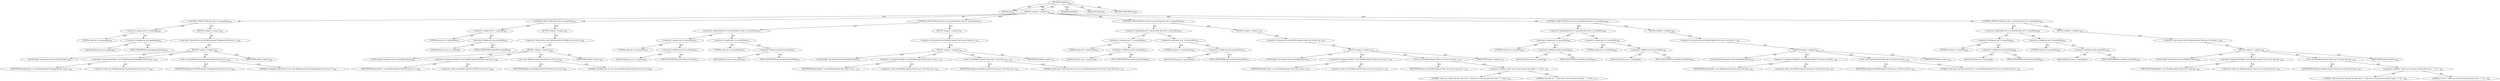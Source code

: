 digraph "validate" {  
"111669149706" [label = <(METHOD,validate)<SUB>462</SUB>> ]
"115964117012" [label = <(PARAM,this)<SUB>462</SUB>> ]
"25769803829" [label = <(BLOCK,&lt;empty&gt;,&lt;empty&gt;)<SUB>462</SUB>> ]
"47244640295" [label = <(CONTROL_STRUCTURE,IF,if (null == mypackage))<SUB>463</SUB>> ]
"30064771333" [label = <(&lt;operator&gt;.equals,null == mypackage)<SUB>463</SUB>> ]
"90194313284" [label = <(LITERAL,null,null == mypackage)<SUB>463</SUB>> ]
"30064771334" [label = <(&lt;operator&gt;.fieldAccess,this.mypackage)<SUB>463</SUB>> ]
"68719476962" [label = <(IDENTIFIER,this,null == mypackage)> ]
"55834574889" [label = <(FIELD_IDENTIFIER,mypackage,mypackage)<SUB>463</SUB>> ]
"25769803830" [label = <(BLOCK,&lt;empty&gt;,&lt;empty&gt;)<SUB>463</SUB>> ]
"30064771335" [label = <(&lt;operator&gt;.throw,throw new BuildException(&quot;Package/module must b...)<SUB>464</SUB>> ]
"25769803831" [label = <(BLOCK,&lt;empty&gt;,&lt;empty&gt;)<SUB>464</SUB>> ]
"94489280541" [label = <(LOCAL,$obj4: org.apache.tools.ant.BuildException)<SUB>464</SUB>> ]
"30064771336" [label = <(&lt;operator&gt;.assignment,$obj4 = new BuildException(&quot;Package/module must...)<SUB>464</SUB>> ]
"68719476963" [label = <(IDENTIFIER,$obj4,$obj4 = new BuildException(&quot;Package/module must...)<SUB>464</SUB>> ]
"30064771337" [label = <(&lt;operator&gt;.alloc,new BuildException(&quot;Package/module must be set.&quot;))<SUB>464</SUB>> ]
"30064771338" [label = <(&lt;init&gt;,new BuildException(&quot;Package/module must be set.&quot;))<SUB>464</SUB>> ]
"68719476964" [label = <(IDENTIFIER,$obj4,new BuildException(&quot;Package/module must be set.&quot;))<SUB>464</SUB>> ]
"90194313285" [label = <(LITERAL,&quot;Package/module must be set.&quot;,new BuildException(&quot;Package/module must be set.&quot;))<SUB>464</SUB>> ]
"68719476965" [label = <(IDENTIFIER,$obj4,&lt;empty&gt;)<SUB>464</SUB>> ]
"47244640296" [label = <(CONTROL_STRUCTURE,IF,if (null == mydestfile))<SUB>467</SUB>> ]
"30064771339" [label = <(&lt;operator&gt;.equals,null == mydestfile)<SUB>467</SUB>> ]
"90194313286" [label = <(LITERAL,null,null == mydestfile)<SUB>467</SUB>> ]
"30064771340" [label = <(&lt;operator&gt;.fieldAccess,this.mydestfile)<SUB>467</SUB>> ]
"68719476966" [label = <(IDENTIFIER,this,null == mydestfile)> ]
"55834574890" [label = <(FIELD_IDENTIFIER,mydestfile,mydestfile)<SUB>467</SUB>> ]
"25769803832" [label = <(BLOCK,&lt;empty&gt;,&lt;empty&gt;)<SUB>467</SUB>> ]
"30064771341" [label = <(&lt;operator&gt;.throw,throw new BuildException(&quot;Destfile must be set.&quot;);)<SUB>468</SUB>> ]
"25769803833" [label = <(BLOCK,&lt;empty&gt;,&lt;empty&gt;)<SUB>468</SUB>> ]
"94489280542" [label = <(LOCAL,$obj5: org.apache.tools.ant.BuildException)<SUB>468</SUB>> ]
"30064771342" [label = <(&lt;operator&gt;.assignment,$obj5 = new BuildException(&quot;Destfile must be se...)<SUB>468</SUB>> ]
"68719476967" [label = <(IDENTIFIER,$obj5,$obj5 = new BuildException(&quot;Destfile must be se...)<SUB>468</SUB>> ]
"30064771343" [label = <(&lt;operator&gt;.alloc,new BuildException(&quot;Destfile must be set.&quot;))<SUB>468</SUB>> ]
"30064771344" [label = <(&lt;init&gt;,new BuildException(&quot;Destfile must be set.&quot;))<SUB>468</SUB>> ]
"68719476968" [label = <(IDENTIFIER,$obj5,new BuildException(&quot;Destfile must be set.&quot;))<SUB>468</SUB>> ]
"90194313287" [label = <(LITERAL,&quot;Destfile must be set.&quot;,new BuildException(&quot;Destfile must be set.&quot;))<SUB>468</SUB>> ]
"68719476969" [label = <(IDENTIFIER,$obj5,&lt;empty&gt;)<SUB>468</SUB>> ]
"47244640297" [label = <(CONTROL_STRUCTURE,IF,if (null == mystartTag &amp;&amp; null == mystartDate))<SUB>471</SUB>> ]
"30064771345" [label = <(&lt;operator&gt;.logicalAnd,null == mystartTag &amp;&amp; null == mystartDate)<SUB>471</SUB>> ]
"30064771346" [label = <(&lt;operator&gt;.equals,null == mystartTag)<SUB>471</SUB>> ]
"90194313288" [label = <(LITERAL,null,null == mystartTag)<SUB>471</SUB>> ]
"30064771347" [label = <(&lt;operator&gt;.fieldAccess,this.mystartTag)<SUB>471</SUB>> ]
"68719476970" [label = <(IDENTIFIER,this,null == mystartTag)> ]
"55834574891" [label = <(FIELD_IDENTIFIER,mystartTag,mystartTag)<SUB>471</SUB>> ]
"30064771348" [label = <(&lt;operator&gt;.equals,null == mystartDate)<SUB>471</SUB>> ]
"90194313289" [label = <(LITERAL,null,null == mystartDate)<SUB>471</SUB>> ]
"30064771349" [label = <(&lt;operator&gt;.fieldAccess,this.mystartDate)<SUB>471</SUB>> ]
"68719476971" [label = <(IDENTIFIER,this,null == mystartDate)> ]
"55834574892" [label = <(FIELD_IDENTIFIER,mystartDate,mystartDate)<SUB>471</SUB>> ]
"25769803834" [label = <(BLOCK,&lt;empty&gt;,&lt;empty&gt;)<SUB>471</SUB>> ]
"30064771350" [label = <(&lt;operator&gt;.throw,throw new BuildException(&quot;Start tag or start da...)<SUB>472</SUB>> ]
"25769803835" [label = <(BLOCK,&lt;empty&gt;,&lt;empty&gt;)<SUB>472</SUB>> ]
"94489280543" [label = <(LOCAL,$obj6: org.apache.tools.ant.BuildException)<SUB>472</SUB>> ]
"30064771351" [label = <(&lt;operator&gt;.assignment,$obj6 = new BuildException(&quot;Start tag or start ...)<SUB>472</SUB>> ]
"68719476972" [label = <(IDENTIFIER,$obj6,$obj6 = new BuildException(&quot;Start tag or start ...)<SUB>472</SUB>> ]
"30064771352" [label = <(&lt;operator&gt;.alloc,new BuildException(&quot;Start tag or start date mus...)<SUB>472</SUB>> ]
"30064771353" [label = <(&lt;init&gt;,new BuildException(&quot;Start tag or start date mus...)<SUB>472</SUB>> ]
"68719476973" [label = <(IDENTIFIER,$obj6,new BuildException(&quot;Start tag or start date mus...)<SUB>472</SUB>> ]
"90194313290" [label = <(LITERAL,&quot;Start tag or start date must be set.&quot;,new BuildException(&quot;Start tag or start date mus...)<SUB>472</SUB>> ]
"68719476974" [label = <(IDENTIFIER,$obj6,&lt;empty&gt;)<SUB>472</SUB>> ]
"47244640298" [label = <(CONTROL_STRUCTURE,IF,if (null != mystartTag &amp;&amp; null != mystartDate))<SUB>475</SUB>> ]
"30064771354" [label = <(&lt;operator&gt;.logicalAnd,null != mystartTag &amp;&amp; null != mystartDate)<SUB>475</SUB>> ]
"30064771355" [label = <(&lt;operator&gt;.notEquals,null != mystartTag)<SUB>475</SUB>> ]
"90194313291" [label = <(LITERAL,null,null != mystartTag)<SUB>475</SUB>> ]
"30064771356" [label = <(&lt;operator&gt;.fieldAccess,this.mystartTag)<SUB>475</SUB>> ]
"68719476975" [label = <(IDENTIFIER,this,null != mystartTag)> ]
"55834574893" [label = <(FIELD_IDENTIFIER,mystartTag,mystartTag)<SUB>475</SUB>> ]
"30064771357" [label = <(&lt;operator&gt;.notEquals,null != mystartDate)<SUB>475</SUB>> ]
"90194313292" [label = <(LITERAL,null,null != mystartDate)<SUB>475</SUB>> ]
"30064771358" [label = <(&lt;operator&gt;.fieldAccess,this.mystartDate)<SUB>475</SUB>> ]
"68719476976" [label = <(IDENTIFIER,this,null != mystartDate)> ]
"55834574894" [label = <(FIELD_IDENTIFIER,mystartDate,mystartDate)<SUB>475</SUB>> ]
"25769803836" [label = <(BLOCK,&lt;empty&gt;,&lt;empty&gt;)<SUB>475</SUB>> ]
"30064771359" [label = <(&lt;operator&gt;.throw,throw new BuildException(&quot;Only one of start tag...)<SUB>476</SUB>> ]
"25769803837" [label = <(BLOCK,&lt;empty&gt;,&lt;empty&gt;)<SUB>476</SUB>> ]
"94489280544" [label = <(LOCAL,$obj7: org.apache.tools.ant.BuildException)<SUB>476</SUB>> ]
"30064771360" [label = <(&lt;operator&gt;.assignment,$obj7 = new BuildException(&quot;Only one of start t...)<SUB>476</SUB>> ]
"68719476977" [label = <(IDENTIFIER,$obj7,$obj7 = new BuildException(&quot;Only one of start t...)<SUB>476</SUB>> ]
"30064771361" [label = <(&lt;operator&gt;.alloc,new BuildException(&quot;Only one of start tag and s...)<SUB>476</SUB>> ]
"30064771362" [label = <(&lt;init&gt;,new BuildException(&quot;Only one of start tag and s...)<SUB>476</SUB>> ]
"68719476978" [label = <(IDENTIFIER,$obj7,new BuildException(&quot;Only one of start tag and s...)<SUB>476</SUB>> ]
"30064771363" [label = <(&lt;operator&gt;.addition,&quot;Only one of start tag and start date &quot; + &quot;must...)<SUB>476</SUB>> ]
"90194313293" [label = <(LITERAL,&quot;Only one of start tag and start date &quot;,&quot;Only one of start tag and start date &quot; + &quot;must...)<SUB>476</SUB>> ]
"90194313294" [label = <(LITERAL,&quot;must be set.&quot;,&quot;Only one of start tag and start date &quot; + &quot;must...)<SUB>477</SUB>> ]
"68719476979" [label = <(IDENTIFIER,$obj7,&lt;empty&gt;)<SUB>476</SUB>> ]
"47244640299" [label = <(CONTROL_STRUCTURE,IF,if (null == myendTag &amp;&amp; null == myendDate))<SUB>480</SUB>> ]
"30064771364" [label = <(&lt;operator&gt;.logicalAnd,null == myendTag &amp;&amp; null == myendDate)<SUB>480</SUB>> ]
"30064771365" [label = <(&lt;operator&gt;.equals,null == myendTag)<SUB>480</SUB>> ]
"90194313295" [label = <(LITERAL,null,null == myendTag)<SUB>480</SUB>> ]
"30064771366" [label = <(&lt;operator&gt;.fieldAccess,this.myendTag)<SUB>480</SUB>> ]
"68719476980" [label = <(IDENTIFIER,this,null == myendTag)> ]
"55834574895" [label = <(FIELD_IDENTIFIER,myendTag,myendTag)<SUB>480</SUB>> ]
"30064771367" [label = <(&lt;operator&gt;.equals,null == myendDate)<SUB>480</SUB>> ]
"90194313296" [label = <(LITERAL,null,null == myendDate)<SUB>480</SUB>> ]
"30064771368" [label = <(&lt;operator&gt;.fieldAccess,this.myendDate)<SUB>480</SUB>> ]
"68719476981" [label = <(IDENTIFIER,this,null == myendDate)> ]
"55834574896" [label = <(FIELD_IDENTIFIER,myendDate,myendDate)<SUB>480</SUB>> ]
"25769803838" [label = <(BLOCK,&lt;empty&gt;,&lt;empty&gt;)<SUB>480</SUB>> ]
"30064771369" [label = <(&lt;operator&gt;.throw,throw new BuildException(&quot;End tag or end date m...)<SUB>481</SUB>> ]
"25769803839" [label = <(BLOCK,&lt;empty&gt;,&lt;empty&gt;)<SUB>481</SUB>> ]
"94489280545" [label = <(LOCAL,$obj8: org.apache.tools.ant.BuildException)<SUB>481</SUB>> ]
"30064771370" [label = <(&lt;operator&gt;.assignment,$obj8 = new BuildException(&quot;End tag or end date...)<SUB>481</SUB>> ]
"68719476982" [label = <(IDENTIFIER,$obj8,$obj8 = new BuildException(&quot;End tag or end date...)<SUB>481</SUB>> ]
"30064771371" [label = <(&lt;operator&gt;.alloc,new BuildException(&quot;End tag or end date must be...)<SUB>481</SUB>> ]
"30064771372" [label = <(&lt;init&gt;,new BuildException(&quot;End tag or end date must be...)<SUB>481</SUB>> ]
"68719476983" [label = <(IDENTIFIER,$obj8,new BuildException(&quot;End tag or end date must be...)<SUB>481</SUB>> ]
"90194313297" [label = <(LITERAL,&quot;End tag or end date must be set.&quot;,new BuildException(&quot;End tag or end date must be...)<SUB>481</SUB>> ]
"68719476984" [label = <(IDENTIFIER,$obj8,&lt;empty&gt;)<SUB>481</SUB>> ]
"47244640300" [label = <(CONTROL_STRUCTURE,IF,if (null != myendTag &amp;&amp; null != myendDate))<SUB>484</SUB>> ]
"30064771373" [label = <(&lt;operator&gt;.logicalAnd,null != myendTag &amp;&amp; null != myendDate)<SUB>484</SUB>> ]
"30064771374" [label = <(&lt;operator&gt;.notEquals,null != myendTag)<SUB>484</SUB>> ]
"90194313298" [label = <(LITERAL,null,null != myendTag)<SUB>484</SUB>> ]
"30064771375" [label = <(&lt;operator&gt;.fieldAccess,this.myendTag)<SUB>484</SUB>> ]
"68719476985" [label = <(IDENTIFIER,this,null != myendTag)> ]
"55834574897" [label = <(FIELD_IDENTIFIER,myendTag,myendTag)<SUB>484</SUB>> ]
"30064771376" [label = <(&lt;operator&gt;.notEquals,null != myendDate)<SUB>484</SUB>> ]
"90194313299" [label = <(LITERAL,null,null != myendDate)<SUB>484</SUB>> ]
"30064771377" [label = <(&lt;operator&gt;.fieldAccess,this.myendDate)<SUB>484</SUB>> ]
"68719476986" [label = <(IDENTIFIER,this,null != myendDate)> ]
"55834574898" [label = <(FIELD_IDENTIFIER,myendDate,myendDate)<SUB>484</SUB>> ]
"25769803840" [label = <(BLOCK,&lt;empty&gt;,&lt;empty&gt;)<SUB>484</SUB>> ]
"30064771378" [label = <(&lt;operator&gt;.throw,throw new BuildException(&quot;Only one of end tag a...)<SUB>485</SUB>> ]
"25769803841" [label = <(BLOCK,&lt;empty&gt;,&lt;empty&gt;)<SUB>485</SUB>> ]
"94489280546" [label = <(LOCAL,$obj9: org.apache.tools.ant.BuildException)<SUB>485</SUB>> ]
"30064771379" [label = <(&lt;operator&gt;.assignment,$obj9 = new BuildException(&quot;Only one of end tag...)<SUB>485</SUB>> ]
"68719476987" [label = <(IDENTIFIER,$obj9,$obj9 = new BuildException(&quot;Only one of end tag...)<SUB>485</SUB>> ]
"30064771380" [label = <(&lt;operator&gt;.alloc,new BuildException(&quot;Only one of end tag and end...)<SUB>485</SUB>> ]
"30064771381" [label = <(&lt;init&gt;,new BuildException(&quot;Only one of end tag and end...)<SUB>485</SUB>> ]
"68719476988" [label = <(IDENTIFIER,$obj9,new BuildException(&quot;Only one of end tag and end...)<SUB>485</SUB>> ]
"30064771382" [label = <(&lt;operator&gt;.addition,&quot;Only one of end tag and end date must &quot; + &quot;be ...)<SUB>485</SUB>> ]
"90194313300" [label = <(LITERAL,&quot;Only one of end tag and end date must &quot;,&quot;Only one of end tag and end date must &quot; + &quot;be ...)<SUB>485</SUB>> ]
"90194313301" [label = <(LITERAL,&quot;be set.&quot;,&quot;Only one of end tag and end date must &quot; + &quot;be ...)<SUB>486</SUB>> ]
"68719476989" [label = <(IDENTIFIER,$obj9,&lt;empty&gt;)<SUB>485</SUB>> ]
"133143986209" [label = <(MODIFIER,PRIVATE)> ]
"133143986210" [label = <(MODIFIER,VIRTUAL)> ]
"128849018890" [label = <(METHOD_RETURN,void)<SUB>462</SUB>> ]
  "111669149706" -> "115964117012"  [ label = "AST: "] 
  "111669149706" -> "25769803829"  [ label = "AST: "] 
  "111669149706" -> "133143986209"  [ label = "AST: "] 
  "111669149706" -> "133143986210"  [ label = "AST: "] 
  "111669149706" -> "128849018890"  [ label = "AST: "] 
  "25769803829" -> "47244640295"  [ label = "AST: "] 
  "25769803829" -> "47244640296"  [ label = "AST: "] 
  "25769803829" -> "47244640297"  [ label = "AST: "] 
  "25769803829" -> "47244640298"  [ label = "AST: "] 
  "25769803829" -> "47244640299"  [ label = "AST: "] 
  "25769803829" -> "47244640300"  [ label = "AST: "] 
  "47244640295" -> "30064771333"  [ label = "AST: "] 
  "47244640295" -> "25769803830"  [ label = "AST: "] 
  "30064771333" -> "90194313284"  [ label = "AST: "] 
  "30064771333" -> "30064771334"  [ label = "AST: "] 
  "30064771334" -> "68719476962"  [ label = "AST: "] 
  "30064771334" -> "55834574889"  [ label = "AST: "] 
  "25769803830" -> "30064771335"  [ label = "AST: "] 
  "30064771335" -> "25769803831"  [ label = "AST: "] 
  "25769803831" -> "94489280541"  [ label = "AST: "] 
  "25769803831" -> "30064771336"  [ label = "AST: "] 
  "25769803831" -> "30064771338"  [ label = "AST: "] 
  "25769803831" -> "68719476965"  [ label = "AST: "] 
  "30064771336" -> "68719476963"  [ label = "AST: "] 
  "30064771336" -> "30064771337"  [ label = "AST: "] 
  "30064771338" -> "68719476964"  [ label = "AST: "] 
  "30064771338" -> "90194313285"  [ label = "AST: "] 
  "47244640296" -> "30064771339"  [ label = "AST: "] 
  "47244640296" -> "25769803832"  [ label = "AST: "] 
  "30064771339" -> "90194313286"  [ label = "AST: "] 
  "30064771339" -> "30064771340"  [ label = "AST: "] 
  "30064771340" -> "68719476966"  [ label = "AST: "] 
  "30064771340" -> "55834574890"  [ label = "AST: "] 
  "25769803832" -> "30064771341"  [ label = "AST: "] 
  "30064771341" -> "25769803833"  [ label = "AST: "] 
  "25769803833" -> "94489280542"  [ label = "AST: "] 
  "25769803833" -> "30064771342"  [ label = "AST: "] 
  "25769803833" -> "30064771344"  [ label = "AST: "] 
  "25769803833" -> "68719476969"  [ label = "AST: "] 
  "30064771342" -> "68719476967"  [ label = "AST: "] 
  "30064771342" -> "30064771343"  [ label = "AST: "] 
  "30064771344" -> "68719476968"  [ label = "AST: "] 
  "30064771344" -> "90194313287"  [ label = "AST: "] 
  "47244640297" -> "30064771345"  [ label = "AST: "] 
  "47244640297" -> "25769803834"  [ label = "AST: "] 
  "30064771345" -> "30064771346"  [ label = "AST: "] 
  "30064771345" -> "30064771348"  [ label = "AST: "] 
  "30064771346" -> "90194313288"  [ label = "AST: "] 
  "30064771346" -> "30064771347"  [ label = "AST: "] 
  "30064771347" -> "68719476970"  [ label = "AST: "] 
  "30064771347" -> "55834574891"  [ label = "AST: "] 
  "30064771348" -> "90194313289"  [ label = "AST: "] 
  "30064771348" -> "30064771349"  [ label = "AST: "] 
  "30064771349" -> "68719476971"  [ label = "AST: "] 
  "30064771349" -> "55834574892"  [ label = "AST: "] 
  "25769803834" -> "30064771350"  [ label = "AST: "] 
  "30064771350" -> "25769803835"  [ label = "AST: "] 
  "25769803835" -> "94489280543"  [ label = "AST: "] 
  "25769803835" -> "30064771351"  [ label = "AST: "] 
  "25769803835" -> "30064771353"  [ label = "AST: "] 
  "25769803835" -> "68719476974"  [ label = "AST: "] 
  "30064771351" -> "68719476972"  [ label = "AST: "] 
  "30064771351" -> "30064771352"  [ label = "AST: "] 
  "30064771353" -> "68719476973"  [ label = "AST: "] 
  "30064771353" -> "90194313290"  [ label = "AST: "] 
  "47244640298" -> "30064771354"  [ label = "AST: "] 
  "47244640298" -> "25769803836"  [ label = "AST: "] 
  "30064771354" -> "30064771355"  [ label = "AST: "] 
  "30064771354" -> "30064771357"  [ label = "AST: "] 
  "30064771355" -> "90194313291"  [ label = "AST: "] 
  "30064771355" -> "30064771356"  [ label = "AST: "] 
  "30064771356" -> "68719476975"  [ label = "AST: "] 
  "30064771356" -> "55834574893"  [ label = "AST: "] 
  "30064771357" -> "90194313292"  [ label = "AST: "] 
  "30064771357" -> "30064771358"  [ label = "AST: "] 
  "30064771358" -> "68719476976"  [ label = "AST: "] 
  "30064771358" -> "55834574894"  [ label = "AST: "] 
  "25769803836" -> "30064771359"  [ label = "AST: "] 
  "30064771359" -> "25769803837"  [ label = "AST: "] 
  "25769803837" -> "94489280544"  [ label = "AST: "] 
  "25769803837" -> "30064771360"  [ label = "AST: "] 
  "25769803837" -> "30064771362"  [ label = "AST: "] 
  "25769803837" -> "68719476979"  [ label = "AST: "] 
  "30064771360" -> "68719476977"  [ label = "AST: "] 
  "30064771360" -> "30064771361"  [ label = "AST: "] 
  "30064771362" -> "68719476978"  [ label = "AST: "] 
  "30064771362" -> "30064771363"  [ label = "AST: "] 
  "30064771363" -> "90194313293"  [ label = "AST: "] 
  "30064771363" -> "90194313294"  [ label = "AST: "] 
  "47244640299" -> "30064771364"  [ label = "AST: "] 
  "47244640299" -> "25769803838"  [ label = "AST: "] 
  "30064771364" -> "30064771365"  [ label = "AST: "] 
  "30064771364" -> "30064771367"  [ label = "AST: "] 
  "30064771365" -> "90194313295"  [ label = "AST: "] 
  "30064771365" -> "30064771366"  [ label = "AST: "] 
  "30064771366" -> "68719476980"  [ label = "AST: "] 
  "30064771366" -> "55834574895"  [ label = "AST: "] 
  "30064771367" -> "90194313296"  [ label = "AST: "] 
  "30064771367" -> "30064771368"  [ label = "AST: "] 
  "30064771368" -> "68719476981"  [ label = "AST: "] 
  "30064771368" -> "55834574896"  [ label = "AST: "] 
  "25769803838" -> "30064771369"  [ label = "AST: "] 
  "30064771369" -> "25769803839"  [ label = "AST: "] 
  "25769803839" -> "94489280545"  [ label = "AST: "] 
  "25769803839" -> "30064771370"  [ label = "AST: "] 
  "25769803839" -> "30064771372"  [ label = "AST: "] 
  "25769803839" -> "68719476984"  [ label = "AST: "] 
  "30064771370" -> "68719476982"  [ label = "AST: "] 
  "30064771370" -> "30064771371"  [ label = "AST: "] 
  "30064771372" -> "68719476983"  [ label = "AST: "] 
  "30064771372" -> "90194313297"  [ label = "AST: "] 
  "47244640300" -> "30064771373"  [ label = "AST: "] 
  "47244640300" -> "25769803840"  [ label = "AST: "] 
  "30064771373" -> "30064771374"  [ label = "AST: "] 
  "30064771373" -> "30064771376"  [ label = "AST: "] 
  "30064771374" -> "90194313298"  [ label = "AST: "] 
  "30064771374" -> "30064771375"  [ label = "AST: "] 
  "30064771375" -> "68719476985"  [ label = "AST: "] 
  "30064771375" -> "55834574897"  [ label = "AST: "] 
  "30064771376" -> "90194313299"  [ label = "AST: "] 
  "30064771376" -> "30064771377"  [ label = "AST: "] 
  "30064771377" -> "68719476986"  [ label = "AST: "] 
  "30064771377" -> "55834574898"  [ label = "AST: "] 
  "25769803840" -> "30064771378"  [ label = "AST: "] 
  "30064771378" -> "25769803841"  [ label = "AST: "] 
  "25769803841" -> "94489280546"  [ label = "AST: "] 
  "25769803841" -> "30064771379"  [ label = "AST: "] 
  "25769803841" -> "30064771381"  [ label = "AST: "] 
  "25769803841" -> "68719476989"  [ label = "AST: "] 
  "30064771379" -> "68719476987"  [ label = "AST: "] 
  "30064771379" -> "30064771380"  [ label = "AST: "] 
  "30064771381" -> "68719476988"  [ label = "AST: "] 
  "30064771381" -> "30064771382"  [ label = "AST: "] 
  "30064771382" -> "90194313300"  [ label = "AST: "] 
  "30064771382" -> "90194313301"  [ label = "AST: "] 
  "111669149706" -> "115964117012"  [ label = "DDG: "] 
}
